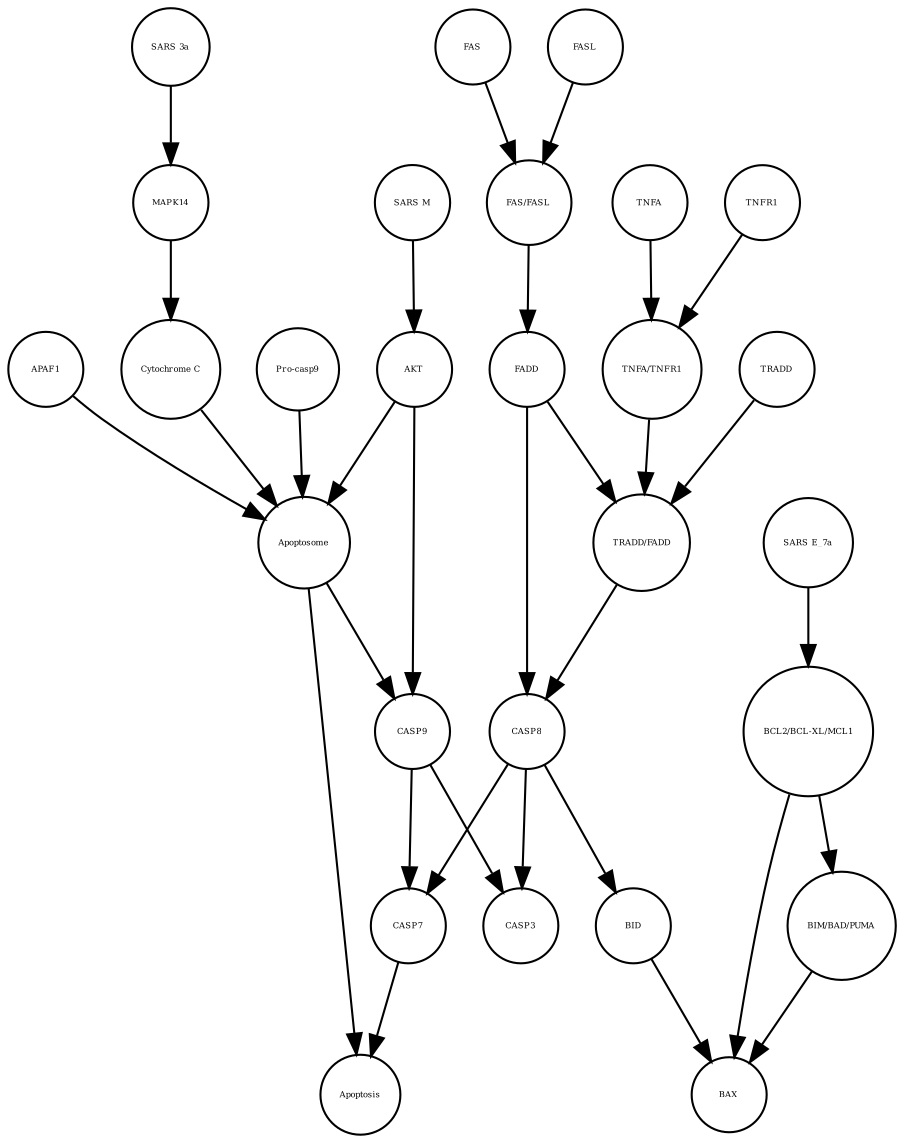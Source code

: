 strict digraph  {
CASP7 [annotation="", bipartite=0, cls=macromolecule, fontsize=4, label=CASP7, shape=circle];
Apoptosis [annotation="", bipartite=0, cls=phenotype, fontsize=4, label=Apoptosis, shape=circle];
Apoptosome [annotation="", bipartite=0, cls=complex, fontsize=4, label=Apoptosome, shape=circle];
AKT [annotation="", bipartite=0, cls=macromolecule, fontsize=4, label=AKT, shape=circle];
"TNFA/TNFR1" [annotation="", bipartite=0, cls=complex, fontsize=4, label="TNFA/TNFR1", shape=circle];
"BCL2/BCL-XL/MCL1" [annotation="", bipartite=0, cls=complex, fontsize=4, label="BCL2/BCL-XL/MCL1", shape=circle];
FASL [annotation="", bipartite=0, cls=macromolecule, fontsize=4, label=FASL, shape=circle];
"SARS M" [annotation="", bipartite=0, cls=macromolecule, fontsize=4, label="SARS M", shape=circle];
BAX [annotation="", bipartite=0, cls=macromolecule, fontsize=4, label=BAX, shape=circle];
"SARS E_7a" [annotation="", bipartite=0, cls=macromolecule, fontsize=4, label="SARS E_7a", shape=circle];
"Cytochrome C" [annotation="", bipartite=0, cls=macromolecule, fontsize=4, label="Cytochrome C", shape=circle];
CASP8 [annotation="", bipartite=0, cls=macromolecule, fontsize=4, label=CASP8, shape=circle];
"FAS/FASL" [annotation="", bipartite=0, cls=complex, fontsize=4, label="FAS/FASL", shape=circle];
"Pro-casp9" [annotation="", bipartite=0, cls=macromolecule, fontsize=4, label="Pro-casp9", shape=circle];
CASP9 [annotation="", bipartite=0, cls=macromolecule, fontsize=4, label=CASP9, shape=circle];
TRADD [annotation="", bipartite=0, cls=macromolecule, fontsize=4, label=TRADD, shape=circle];
"BIM/BAD/PUMA" [annotation="", bipartite=0, cls=complex, fontsize=4, label="BIM/BAD/PUMA", shape=circle];
BID [annotation="", bipartite=0, cls=macromolecule, fontsize=4, label=BID, shape=circle];
MAPK14 [annotation="", bipartite=0, cls=macromolecule, fontsize=4, label=MAPK14, shape=circle];
CASP3 [annotation="", bipartite=0, cls=macromolecule, fontsize=4, label=CASP3, shape=circle];
FAS [annotation="", bipartite=0, cls=macromolecule, fontsize=4, label=FAS, shape=circle];
TNFA [annotation="", bipartite=0, cls=macromolecule, fontsize=4, label=TNFA, shape=circle];
"TRADD/FADD" [annotation="", bipartite=0, cls=complex, fontsize=4, label="TRADD/FADD", shape=circle];
FADD [annotation="", bipartite=0, cls=macromolecule, fontsize=4, label=FADD, shape=circle];
"SARS 3a" [annotation="", bipartite=0, cls=macromolecule, fontsize=4, label="SARS 3a", shape=circle];
APAF1 [annotation="", bipartite=0, cls=macromolecule, fontsize=4, label=APAF1, shape=circle];
TNFR1 [annotation="", bipartite=0, cls=macromolecule, fontsize=4, label=TNFR1, shape=circle];
CASP7 -> Apoptosis  [annotation="", interaction_type=stimulation];
Apoptosome -> Apoptosis  [annotation="", interaction_type=stimulation];
Apoptosome -> CASP9  [annotation="urn_miriam_kegg.pathway_hsa04210", interaction_type=catalysis];
AKT -> CASP9  [annotation="urn_miriam_kegg.pathway_hsa04210", interaction_type=inhibition];
AKT -> Apoptosome  [annotation="urn_miriam_kegg.pathway_hsa04210", interaction_type=inhibition];
"TNFA/TNFR1" -> "TRADD/FADD"  [annotation="urn_miriam_kegg.pathway_hsa04210", interaction_type=catalysis];
"BCL2/BCL-XL/MCL1" -> BAX  [annotation=urn_miriam_pubmed_31226023, interaction_type=inhibition];
"BCL2/BCL-XL/MCL1" -> "BIM/BAD/PUMA"  [annotation="", interaction_type=inhibition];
FASL -> "FAS/FASL"  [annotation="", interaction_type=production];
"SARS M" -> AKT  [annotation=urn_miriam_pubmed_31226023, interaction_type=inhibition];
"SARS E_7a" -> "BCL2/BCL-XL/MCL1"  [annotation="", interaction_type=inhibition];
"Cytochrome C" -> Apoptosome  [annotation="", interaction_type=production];
CASP8 -> CASP7  [annotation="urn_miriam_kegg.pathway_hsa04210", interaction_type=catalysis];
CASP8 -> BID  [annotation="urn_miriam_kegg.pathway_hsa04210", interaction_type=catalysis];
CASP8 -> CASP3  [annotation="urn_miriam_kegg.pathway_hsa04210", interaction_type=catalysis];
"FAS/FASL" -> FADD  [annotation="urn_miriam_kegg.pathway_hsa04210", interaction_type=catalysis];
"Pro-casp9" -> Apoptosome  [annotation="", interaction_type=production];
CASP9 -> CASP7  [annotation="urn_miriam_kegg.pathway_hsa04210", interaction_type=catalysis];
CASP9 -> CASP3  [annotation="urn_miriam_kegg.pathway_hsa04210", interaction_type=catalysis];
TRADD -> "TRADD/FADD"  [annotation="", interaction_type=production];
"BIM/BAD/PUMA" -> BAX  [annotation=urn_miriam_pubmed_31226023, interaction_type=catalysis];
BID -> BAX  [annotation=urn_miriam_pubmed_31226023, interaction_type=catalysis];
MAPK14 -> "Cytochrome C"  [annotation="urn_miriam_kegg.pathway_hsa04210|urn_miriam_pubmed_31226023", interaction_type=catalysis];
FAS -> "FAS/FASL"  [annotation="", interaction_type=production];
TNFA -> "TNFA/TNFR1"  [annotation="", interaction_type=production];
"TRADD/FADD" -> CASP8  [annotation="urn_miriam_kegg.pathway_hsa04210", interaction_type=catalysis];
FADD -> "TRADD/FADD"  [annotation="", interaction_type=production];
FADD -> CASP8  [annotation="urn_miriam_kegg.pathway_hsa04210", interaction_type=catalysis];
"SARS 3a" -> MAPK14  [annotation=urn_miriam_pubmed_31226023, interaction_type=catalysis];
APAF1 -> Apoptosome  [annotation="", interaction_type=production];
TNFR1 -> "TNFA/TNFR1"  [annotation="", interaction_type=production];
}
